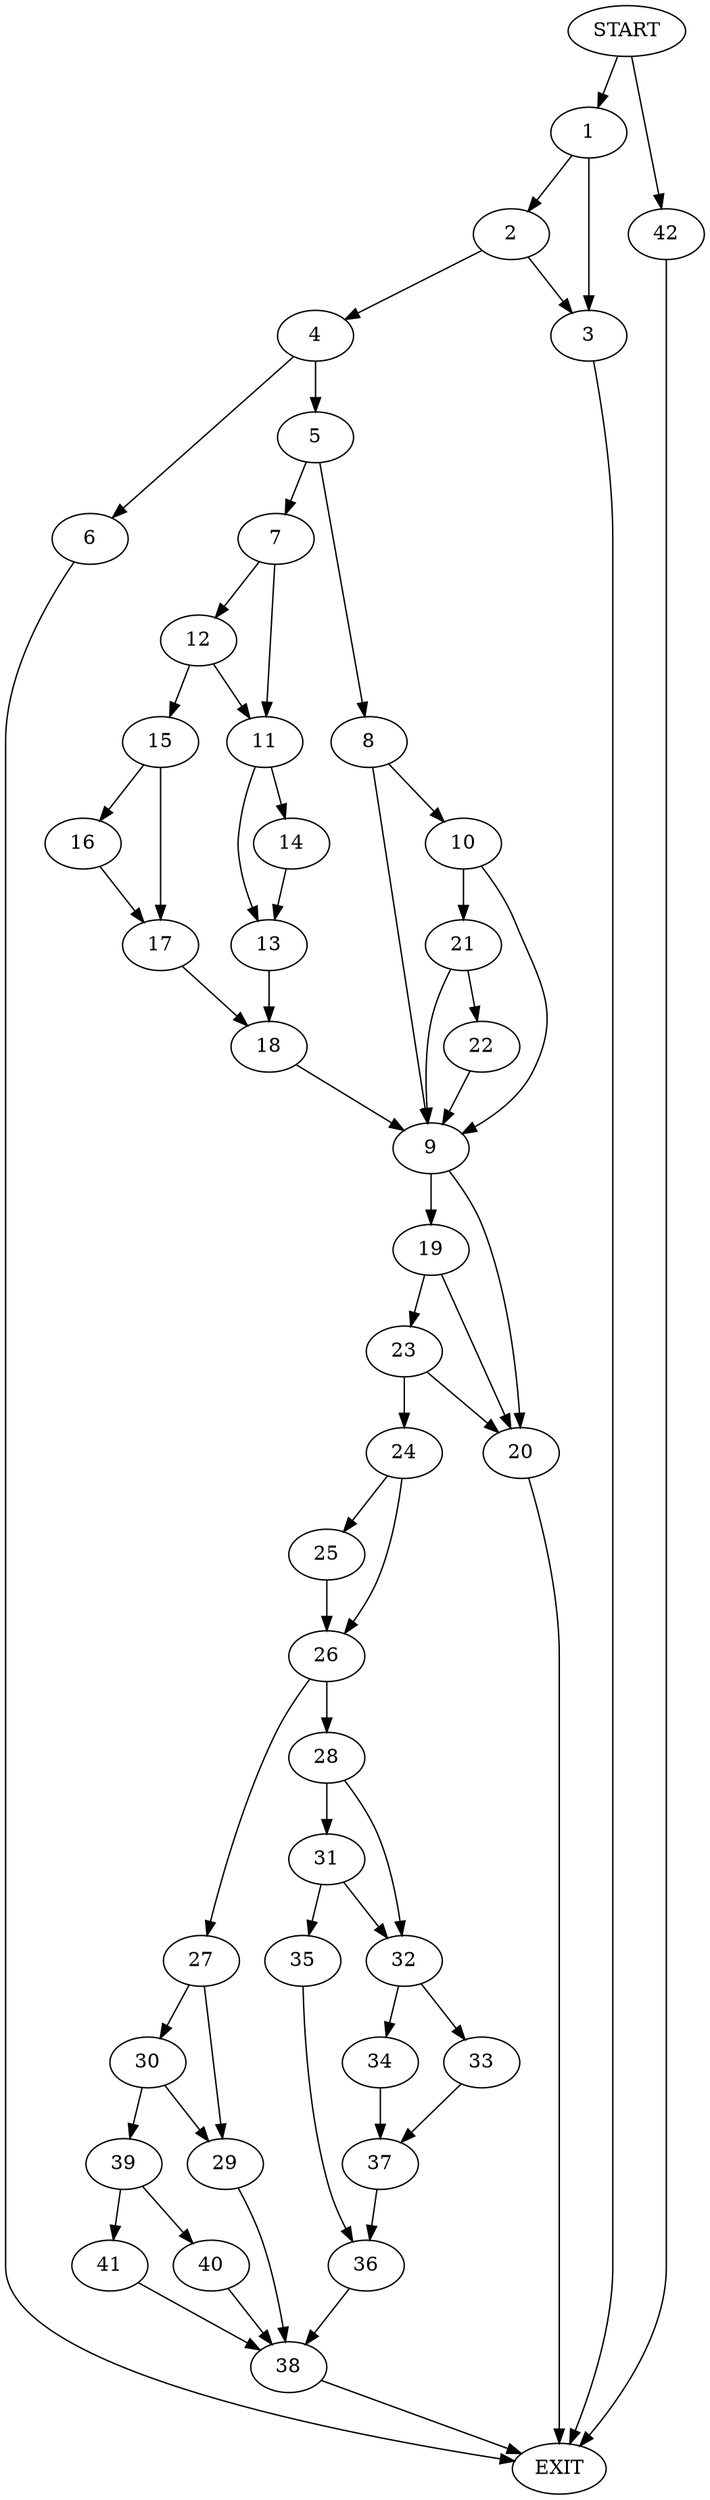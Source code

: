 digraph {
0 [label="START"]
43 [label="EXIT"]
0 -> 1
1 -> 2
1 -> 3
3 -> 43
2 -> 3
2 -> 4
4 -> 5
4 -> 6
5 -> 7
5 -> 8
6 -> 43
8 -> 9
8 -> 10
7 -> 11
7 -> 12
11 -> 13
11 -> 14
12 -> 11
12 -> 15
15 -> 16
15 -> 17
13 -> 18
14 -> 13
18 -> 9
16 -> 17
17 -> 18
9 -> 19
9 -> 20
10 -> 9
10 -> 21
21 -> 9
21 -> 22
22 -> 9
19 -> 20
19 -> 23
20 -> 43
23 -> 20
23 -> 24
24 -> 25
24 -> 26
25 -> 26
26 -> 27
26 -> 28
27 -> 29
27 -> 30
28 -> 31
28 -> 32
32 -> 33
32 -> 34
31 -> 32
31 -> 35
35 -> 36
33 -> 37
34 -> 37
37 -> 36
36 -> 38
38 -> 43
29 -> 38
30 -> 29
30 -> 39
39 -> 40
39 -> 41
41 -> 38
40 -> 38
0 -> 42
42 -> 43
}
